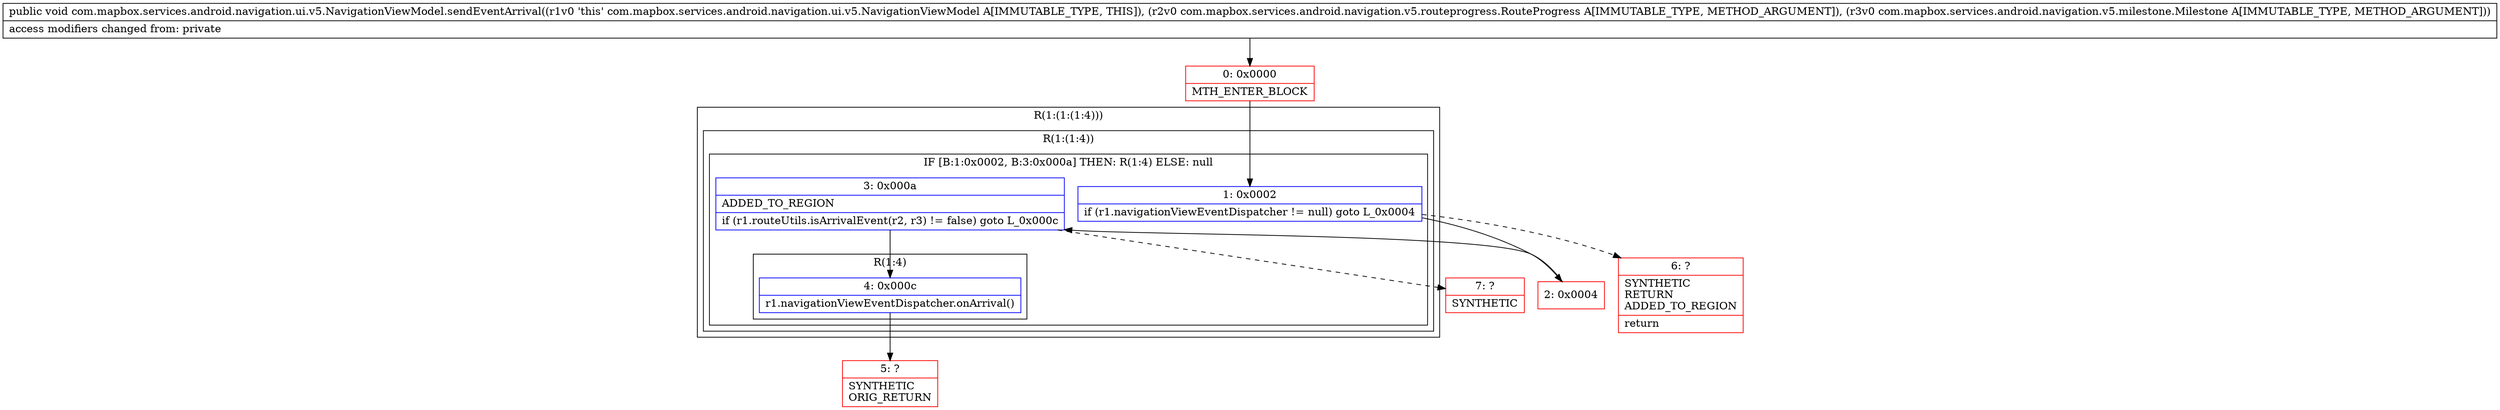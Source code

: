 digraph "CFG forcom.mapbox.services.android.navigation.ui.v5.NavigationViewModel.sendEventArrival(Lcom\/mapbox\/services\/android\/navigation\/v5\/routeprogress\/RouteProgress;Lcom\/mapbox\/services\/android\/navigation\/v5\/milestone\/Milestone;)V" {
subgraph cluster_Region_177923045 {
label = "R(1:(1:(1:4)))";
node [shape=record,color=blue];
subgraph cluster_Region_1118443698 {
label = "R(1:(1:4))";
node [shape=record,color=blue];
subgraph cluster_IfRegion_1488891442 {
label = "IF [B:1:0x0002, B:3:0x000a] THEN: R(1:4) ELSE: null";
node [shape=record,color=blue];
Node_1 [shape=record,label="{1\:\ 0x0002|if (r1.navigationViewEventDispatcher != null) goto L_0x0004\l}"];
Node_3 [shape=record,label="{3\:\ 0x000a|ADDED_TO_REGION\l|if (r1.routeUtils.isArrivalEvent(r2, r3) != false) goto L_0x000c\l}"];
subgraph cluster_Region_239826553 {
label = "R(1:4)";
node [shape=record,color=blue];
Node_4 [shape=record,label="{4\:\ 0x000c|r1.navigationViewEventDispatcher.onArrival()\l}"];
}
}
}
}
Node_0 [shape=record,color=red,label="{0\:\ 0x0000|MTH_ENTER_BLOCK\l}"];
Node_2 [shape=record,color=red,label="{2\:\ 0x0004}"];
Node_5 [shape=record,color=red,label="{5\:\ ?|SYNTHETIC\lORIG_RETURN\l}"];
Node_6 [shape=record,color=red,label="{6\:\ ?|SYNTHETIC\lRETURN\lADDED_TO_REGION\l|return\l}"];
Node_7 [shape=record,color=red,label="{7\:\ ?|SYNTHETIC\l}"];
MethodNode[shape=record,label="{public void com.mapbox.services.android.navigation.ui.v5.NavigationViewModel.sendEventArrival((r1v0 'this' com.mapbox.services.android.navigation.ui.v5.NavigationViewModel A[IMMUTABLE_TYPE, THIS]), (r2v0 com.mapbox.services.android.navigation.v5.routeprogress.RouteProgress A[IMMUTABLE_TYPE, METHOD_ARGUMENT]), (r3v0 com.mapbox.services.android.navigation.v5.milestone.Milestone A[IMMUTABLE_TYPE, METHOD_ARGUMENT]))  | access modifiers changed from: private\l}"];
MethodNode -> Node_0;
Node_1 -> Node_2;
Node_1 -> Node_6[style=dashed];
Node_3 -> Node_4;
Node_3 -> Node_7[style=dashed];
Node_4 -> Node_5;
Node_0 -> Node_1;
Node_2 -> Node_3;
}

